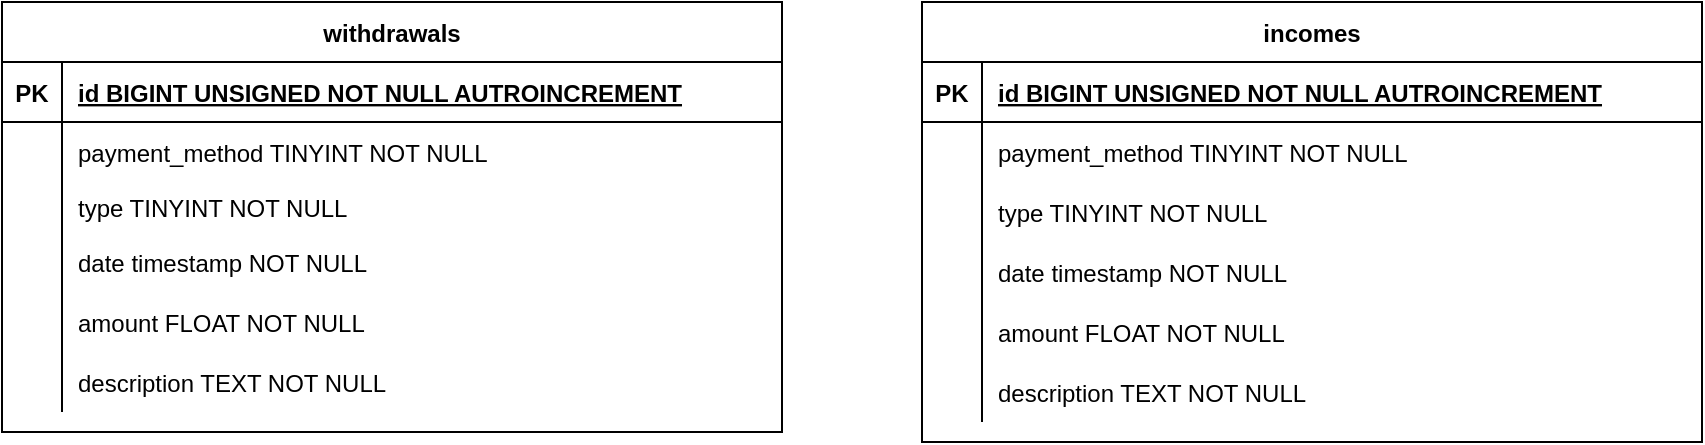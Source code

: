 <mxfile version="24.5.1" type="device">
  <diagram id="R2lEEEUBdFMjLlhIrx00" name="Page-1">
    <mxGraphModel dx="474" dy="271" grid="1" gridSize="10" guides="1" tooltips="1" connect="1" arrows="1" fold="1" page="0" pageScale="1" pageWidth="850" pageHeight="1100" math="0" shadow="0" extFonts="Permanent Marker^https://fonts.googleapis.com/css?family=Permanent+Marker">
      <root>
        <mxCell id="0" />
        <mxCell id="1" parent="0" />
        <mxCell id="C-vyLk0tnHw3VtMMgP7b-23" value="withdrawals" style="shape=table;startSize=30;container=1;collapsible=1;childLayout=tableLayout;fixedRows=1;rowLines=0;fontStyle=1;align=center;resizeLast=1;" parent="1" vertex="1">
          <mxGeometry x="120" y="125" width="390" height="215" as="geometry" />
        </mxCell>
        <mxCell id="C-vyLk0tnHw3VtMMgP7b-24" value="" style="shape=partialRectangle;collapsible=0;dropTarget=0;pointerEvents=0;fillColor=none;points=[[0,0.5],[1,0.5]];portConstraint=eastwest;top=0;left=0;right=0;bottom=1;" parent="C-vyLk0tnHw3VtMMgP7b-23" vertex="1">
          <mxGeometry y="30" width="390" height="30" as="geometry" />
        </mxCell>
        <mxCell id="C-vyLk0tnHw3VtMMgP7b-25" value="PK" style="shape=partialRectangle;overflow=hidden;connectable=0;fillColor=none;top=0;left=0;bottom=0;right=0;fontStyle=1;" parent="C-vyLk0tnHw3VtMMgP7b-24" vertex="1">
          <mxGeometry width="30" height="30" as="geometry">
            <mxRectangle width="30" height="30" as="alternateBounds" />
          </mxGeometry>
        </mxCell>
        <mxCell id="C-vyLk0tnHw3VtMMgP7b-26" value="id BIGINT UNSIGNED NOT NULL AUTROINCREMENT" style="shape=partialRectangle;overflow=hidden;connectable=0;fillColor=none;top=0;left=0;bottom=0;right=0;align=left;spacingLeft=6;fontStyle=5;" parent="C-vyLk0tnHw3VtMMgP7b-24" vertex="1">
          <mxGeometry x="30" width="360" height="30" as="geometry">
            <mxRectangle width="360" height="30" as="alternateBounds" />
          </mxGeometry>
        </mxCell>
        <mxCell id="C-vyLk0tnHw3VtMMgP7b-27" value="" style="shape=partialRectangle;collapsible=0;dropTarget=0;pointerEvents=0;fillColor=none;points=[[0,0.5],[1,0.5]];portConstraint=eastwest;top=0;left=0;right=0;bottom=0;" parent="C-vyLk0tnHw3VtMMgP7b-23" vertex="1">
          <mxGeometry y="60" width="390" height="30" as="geometry" />
        </mxCell>
        <mxCell id="C-vyLk0tnHw3VtMMgP7b-28" value="" style="shape=partialRectangle;overflow=hidden;connectable=0;fillColor=none;top=0;left=0;bottom=0;right=0;" parent="C-vyLk0tnHw3VtMMgP7b-27" vertex="1">
          <mxGeometry width="30" height="30" as="geometry">
            <mxRectangle width="30" height="30" as="alternateBounds" />
          </mxGeometry>
        </mxCell>
        <mxCell id="C-vyLk0tnHw3VtMMgP7b-29" value="payment_method TINYINT NOT NULL" style="shape=partialRectangle;overflow=hidden;connectable=0;fillColor=none;top=0;left=0;bottom=0;right=0;align=left;spacingLeft=6;" parent="C-vyLk0tnHw3VtMMgP7b-27" vertex="1">
          <mxGeometry x="30" width="360" height="30" as="geometry">
            <mxRectangle width="360" height="30" as="alternateBounds" />
          </mxGeometry>
        </mxCell>
        <mxCell id="ACeNmi6jfFn8FhPYWPmZ-1" value="" style="shape=partialRectangle;collapsible=0;dropTarget=0;pointerEvents=0;fillColor=none;points=[[0,0.5],[1,0.5]];portConstraint=eastwest;top=0;left=0;right=0;bottom=0;" parent="C-vyLk0tnHw3VtMMgP7b-23" vertex="1">
          <mxGeometry y="90" width="390" height="25" as="geometry" />
        </mxCell>
        <mxCell id="ACeNmi6jfFn8FhPYWPmZ-2" value="" style="shape=partialRectangle;overflow=hidden;connectable=0;fillColor=none;top=0;left=0;bottom=0;right=0;" parent="ACeNmi6jfFn8FhPYWPmZ-1" vertex="1">
          <mxGeometry width="30" height="25" as="geometry">
            <mxRectangle width="30" height="25" as="alternateBounds" />
          </mxGeometry>
        </mxCell>
        <mxCell id="ACeNmi6jfFn8FhPYWPmZ-3" value="type TINYINT NOT NULL" style="shape=partialRectangle;overflow=hidden;connectable=0;fillColor=none;top=0;left=0;bottom=0;right=0;align=left;spacingLeft=6;" parent="ACeNmi6jfFn8FhPYWPmZ-1" vertex="1">
          <mxGeometry x="30" width="360" height="25" as="geometry">
            <mxRectangle width="360" height="25" as="alternateBounds" />
          </mxGeometry>
        </mxCell>
        <mxCell id="ACeNmi6jfFn8FhPYWPmZ-4" value="" style="shape=partialRectangle;collapsible=0;dropTarget=0;pointerEvents=0;fillColor=none;points=[[0,0.5],[1,0.5]];portConstraint=eastwest;top=0;left=0;right=0;bottom=0;" parent="C-vyLk0tnHw3VtMMgP7b-23" vertex="1">
          <mxGeometry y="115" width="390" height="30" as="geometry" />
        </mxCell>
        <mxCell id="ACeNmi6jfFn8FhPYWPmZ-5" value="" style="shape=partialRectangle;overflow=hidden;connectable=0;fillColor=none;top=0;left=0;bottom=0;right=0;" parent="ACeNmi6jfFn8FhPYWPmZ-4" vertex="1">
          <mxGeometry width="30" height="30" as="geometry">
            <mxRectangle width="30" height="30" as="alternateBounds" />
          </mxGeometry>
        </mxCell>
        <mxCell id="ACeNmi6jfFn8FhPYWPmZ-6" value="date timestamp NOT NULL" style="shape=partialRectangle;overflow=hidden;connectable=0;fillColor=none;top=0;left=0;bottom=0;right=0;align=left;spacingLeft=6;" parent="ACeNmi6jfFn8FhPYWPmZ-4" vertex="1">
          <mxGeometry x="30" width="360" height="30" as="geometry">
            <mxRectangle width="360" height="30" as="alternateBounds" />
          </mxGeometry>
        </mxCell>
        <mxCell id="ACeNmi6jfFn8FhPYWPmZ-7" value="" style="shape=partialRectangle;collapsible=0;dropTarget=0;pointerEvents=0;fillColor=none;points=[[0,0.5],[1,0.5]];portConstraint=eastwest;top=0;left=0;right=0;bottom=0;" parent="C-vyLk0tnHw3VtMMgP7b-23" vertex="1">
          <mxGeometry y="145" width="390" height="30" as="geometry" />
        </mxCell>
        <mxCell id="ACeNmi6jfFn8FhPYWPmZ-8" value="" style="shape=partialRectangle;overflow=hidden;connectable=0;fillColor=none;top=0;left=0;bottom=0;right=0;" parent="ACeNmi6jfFn8FhPYWPmZ-7" vertex="1">
          <mxGeometry width="30" height="30" as="geometry">
            <mxRectangle width="30" height="30" as="alternateBounds" />
          </mxGeometry>
        </mxCell>
        <mxCell id="ACeNmi6jfFn8FhPYWPmZ-9" value="amount FLOAT NOT NULL" style="shape=partialRectangle;overflow=hidden;connectable=0;fillColor=none;top=0;left=0;bottom=0;right=0;align=left;spacingLeft=6;" parent="ACeNmi6jfFn8FhPYWPmZ-7" vertex="1">
          <mxGeometry x="30" width="360" height="30" as="geometry">
            <mxRectangle width="360" height="30" as="alternateBounds" />
          </mxGeometry>
        </mxCell>
        <mxCell id="ACeNmi6jfFn8FhPYWPmZ-10" value="" style="shape=partialRectangle;collapsible=0;dropTarget=0;pointerEvents=0;fillColor=none;points=[[0,0.5],[1,0.5]];portConstraint=eastwest;top=0;left=0;right=0;bottom=0;" parent="C-vyLk0tnHw3VtMMgP7b-23" vertex="1">
          <mxGeometry y="175" width="390" height="30" as="geometry" />
        </mxCell>
        <mxCell id="ACeNmi6jfFn8FhPYWPmZ-11" value="" style="shape=partialRectangle;overflow=hidden;connectable=0;fillColor=none;top=0;left=0;bottom=0;right=0;" parent="ACeNmi6jfFn8FhPYWPmZ-10" vertex="1">
          <mxGeometry width="30" height="30" as="geometry">
            <mxRectangle width="30" height="30" as="alternateBounds" />
          </mxGeometry>
        </mxCell>
        <mxCell id="ACeNmi6jfFn8FhPYWPmZ-12" value="description TEXT NOT NULL" style="shape=partialRectangle;overflow=hidden;connectable=0;fillColor=none;top=0;left=0;bottom=0;right=0;align=left;spacingLeft=6;" parent="ACeNmi6jfFn8FhPYWPmZ-10" vertex="1">
          <mxGeometry x="30" width="360" height="30" as="geometry">
            <mxRectangle width="360" height="30" as="alternateBounds" />
          </mxGeometry>
        </mxCell>
        <mxCell id="ACeNmi6jfFn8FhPYWPmZ-13" value="incomes" style="shape=table;startSize=30;container=1;collapsible=1;childLayout=tableLayout;fixedRows=1;rowLines=0;fontStyle=1;align=center;resizeLast=1;" parent="1" vertex="1">
          <mxGeometry x="580" y="125" width="390" height="220" as="geometry" />
        </mxCell>
        <mxCell id="ACeNmi6jfFn8FhPYWPmZ-14" value="" style="shape=partialRectangle;collapsible=0;dropTarget=0;pointerEvents=0;fillColor=none;points=[[0,0.5],[1,0.5]];portConstraint=eastwest;top=0;left=0;right=0;bottom=1;" parent="ACeNmi6jfFn8FhPYWPmZ-13" vertex="1">
          <mxGeometry y="30" width="390" height="30" as="geometry" />
        </mxCell>
        <mxCell id="ACeNmi6jfFn8FhPYWPmZ-15" value="PK" style="shape=partialRectangle;overflow=hidden;connectable=0;fillColor=none;top=0;left=0;bottom=0;right=0;fontStyle=1;" parent="ACeNmi6jfFn8FhPYWPmZ-14" vertex="1">
          <mxGeometry width="30" height="30" as="geometry">
            <mxRectangle width="30" height="30" as="alternateBounds" />
          </mxGeometry>
        </mxCell>
        <mxCell id="ACeNmi6jfFn8FhPYWPmZ-16" value="id BIGINT UNSIGNED NOT NULL AUTROINCREMENT" style="shape=partialRectangle;overflow=hidden;connectable=0;fillColor=none;top=0;left=0;bottom=0;right=0;align=left;spacingLeft=6;fontStyle=5;" parent="ACeNmi6jfFn8FhPYWPmZ-14" vertex="1">
          <mxGeometry x="30" width="360" height="30" as="geometry">
            <mxRectangle width="360" height="30" as="alternateBounds" />
          </mxGeometry>
        </mxCell>
        <mxCell id="ACeNmi6jfFn8FhPYWPmZ-17" value="" style="shape=partialRectangle;collapsible=0;dropTarget=0;pointerEvents=0;fillColor=none;points=[[0,0.5],[1,0.5]];portConstraint=eastwest;top=0;left=0;right=0;bottom=0;" parent="ACeNmi6jfFn8FhPYWPmZ-13" vertex="1">
          <mxGeometry y="60" width="390" height="30" as="geometry" />
        </mxCell>
        <mxCell id="ACeNmi6jfFn8FhPYWPmZ-18" value="" style="shape=partialRectangle;overflow=hidden;connectable=0;fillColor=none;top=0;left=0;bottom=0;right=0;" parent="ACeNmi6jfFn8FhPYWPmZ-17" vertex="1">
          <mxGeometry width="30" height="30" as="geometry">
            <mxRectangle width="30" height="30" as="alternateBounds" />
          </mxGeometry>
        </mxCell>
        <mxCell id="ACeNmi6jfFn8FhPYWPmZ-19" value="payment_method TINYINT NOT NULL" style="shape=partialRectangle;overflow=hidden;connectable=0;fillColor=none;top=0;left=0;bottom=0;right=0;align=left;spacingLeft=6;" parent="ACeNmi6jfFn8FhPYWPmZ-17" vertex="1">
          <mxGeometry x="30" width="360" height="30" as="geometry">
            <mxRectangle width="360" height="30" as="alternateBounds" />
          </mxGeometry>
        </mxCell>
        <mxCell id="ACeNmi6jfFn8FhPYWPmZ-20" value="" style="shape=partialRectangle;collapsible=0;dropTarget=0;pointerEvents=0;fillColor=none;points=[[0,0.5],[1,0.5]];portConstraint=eastwest;top=0;left=0;right=0;bottom=0;" parent="ACeNmi6jfFn8FhPYWPmZ-13" vertex="1">
          <mxGeometry y="90" width="390" height="30" as="geometry" />
        </mxCell>
        <mxCell id="ACeNmi6jfFn8FhPYWPmZ-21" value="" style="shape=partialRectangle;overflow=hidden;connectable=0;fillColor=none;top=0;left=0;bottom=0;right=0;" parent="ACeNmi6jfFn8FhPYWPmZ-20" vertex="1">
          <mxGeometry width="30" height="30" as="geometry">
            <mxRectangle width="30" height="30" as="alternateBounds" />
          </mxGeometry>
        </mxCell>
        <mxCell id="ACeNmi6jfFn8FhPYWPmZ-22" value="type TINYINT NOT NULL" style="shape=partialRectangle;overflow=hidden;connectable=0;fillColor=none;top=0;left=0;bottom=0;right=0;align=left;spacingLeft=6;" parent="ACeNmi6jfFn8FhPYWPmZ-20" vertex="1">
          <mxGeometry x="30" width="360" height="30" as="geometry">
            <mxRectangle width="360" height="30" as="alternateBounds" />
          </mxGeometry>
        </mxCell>
        <mxCell id="ACeNmi6jfFn8FhPYWPmZ-23" value="" style="shape=partialRectangle;collapsible=0;dropTarget=0;pointerEvents=0;fillColor=none;points=[[0,0.5],[1,0.5]];portConstraint=eastwest;top=0;left=0;right=0;bottom=0;" parent="ACeNmi6jfFn8FhPYWPmZ-13" vertex="1">
          <mxGeometry y="120" width="390" height="30" as="geometry" />
        </mxCell>
        <mxCell id="ACeNmi6jfFn8FhPYWPmZ-24" value="" style="shape=partialRectangle;overflow=hidden;connectable=0;fillColor=none;top=0;left=0;bottom=0;right=0;" parent="ACeNmi6jfFn8FhPYWPmZ-23" vertex="1">
          <mxGeometry width="30" height="30" as="geometry">
            <mxRectangle width="30" height="30" as="alternateBounds" />
          </mxGeometry>
        </mxCell>
        <mxCell id="ACeNmi6jfFn8FhPYWPmZ-25" value="date timestamp NOT NULL" style="shape=partialRectangle;overflow=hidden;connectable=0;fillColor=none;top=0;left=0;bottom=0;right=0;align=left;spacingLeft=6;" parent="ACeNmi6jfFn8FhPYWPmZ-23" vertex="1">
          <mxGeometry x="30" width="360" height="30" as="geometry">
            <mxRectangle width="360" height="30" as="alternateBounds" />
          </mxGeometry>
        </mxCell>
        <mxCell id="ACeNmi6jfFn8FhPYWPmZ-26" value="" style="shape=partialRectangle;collapsible=0;dropTarget=0;pointerEvents=0;fillColor=none;points=[[0,0.5],[1,0.5]];portConstraint=eastwest;top=0;left=0;right=0;bottom=0;" parent="ACeNmi6jfFn8FhPYWPmZ-13" vertex="1">
          <mxGeometry y="150" width="390" height="30" as="geometry" />
        </mxCell>
        <mxCell id="ACeNmi6jfFn8FhPYWPmZ-27" value="" style="shape=partialRectangle;overflow=hidden;connectable=0;fillColor=none;top=0;left=0;bottom=0;right=0;" parent="ACeNmi6jfFn8FhPYWPmZ-26" vertex="1">
          <mxGeometry width="30" height="30" as="geometry">
            <mxRectangle width="30" height="30" as="alternateBounds" />
          </mxGeometry>
        </mxCell>
        <mxCell id="ACeNmi6jfFn8FhPYWPmZ-28" value="amount FLOAT NOT NULL" style="shape=partialRectangle;overflow=hidden;connectable=0;fillColor=none;top=0;left=0;bottom=0;right=0;align=left;spacingLeft=6;" parent="ACeNmi6jfFn8FhPYWPmZ-26" vertex="1">
          <mxGeometry x="30" width="360" height="30" as="geometry">
            <mxRectangle width="360" height="30" as="alternateBounds" />
          </mxGeometry>
        </mxCell>
        <mxCell id="ACeNmi6jfFn8FhPYWPmZ-29" value="" style="shape=partialRectangle;collapsible=0;dropTarget=0;pointerEvents=0;fillColor=none;points=[[0,0.5],[1,0.5]];portConstraint=eastwest;top=0;left=0;right=0;bottom=0;" parent="ACeNmi6jfFn8FhPYWPmZ-13" vertex="1">
          <mxGeometry y="180" width="390" height="30" as="geometry" />
        </mxCell>
        <mxCell id="ACeNmi6jfFn8FhPYWPmZ-30" value="" style="shape=partialRectangle;overflow=hidden;connectable=0;fillColor=none;top=0;left=0;bottom=0;right=0;" parent="ACeNmi6jfFn8FhPYWPmZ-29" vertex="1">
          <mxGeometry width="30" height="30" as="geometry">
            <mxRectangle width="30" height="30" as="alternateBounds" />
          </mxGeometry>
        </mxCell>
        <mxCell id="ACeNmi6jfFn8FhPYWPmZ-31" value="description TEXT NOT NULL" style="shape=partialRectangle;overflow=hidden;connectable=0;fillColor=none;top=0;left=0;bottom=0;right=0;align=left;spacingLeft=6;" parent="ACeNmi6jfFn8FhPYWPmZ-29" vertex="1">
          <mxGeometry x="30" width="360" height="30" as="geometry">
            <mxRectangle width="360" height="30" as="alternateBounds" />
          </mxGeometry>
        </mxCell>
      </root>
    </mxGraphModel>
  </diagram>
</mxfile>
